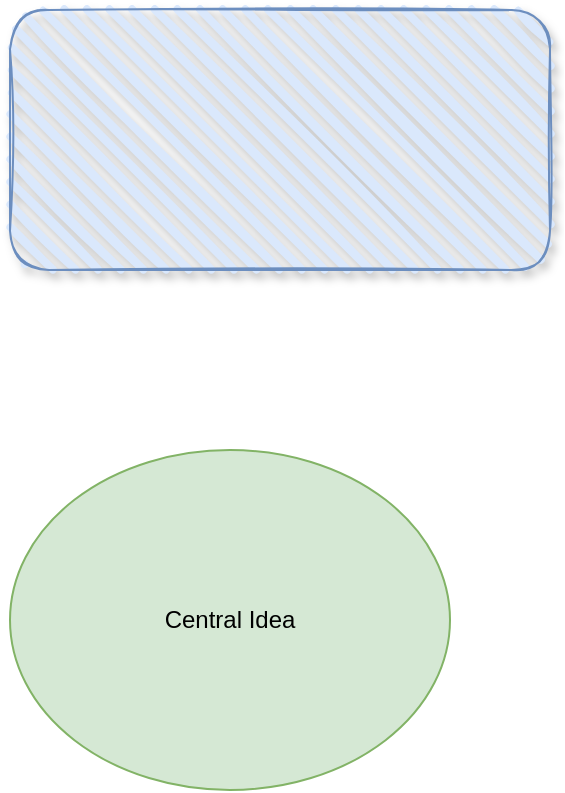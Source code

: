 <mxfile version="15.5.1" type="github">
  <diagram id="e5rf31nrLdsarutJT70x" name="第 1 页">
    <mxGraphModel dx="1298" dy="834" grid="1" gridSize="10" guides="1" tooltips="1" connect="1" arrows="1" fold="1" page="1" pageScale="1" pageWidth="827" pageHeight="1169" math="0" shadow="0">
      <root>
        <mxCell id="0" />
        <mxCell id="1" parent="0" />
        <mxCell id="zB4wCnBlTVRIQd7SPgiD-1" value="Central Idea" style="ellipse;whiteSpace=wrap;html=1;align=center;newEdgeStyle={&quot;edgeStyle&quot;:&quot;entityRelationEdgeStyle&quot;,&quot;startArrow&quot;:&quot;none&quot;,&quot;endArrow&quot;:&quot;none&quot;,&quot;segment&quot;:10,&quot;curved&quot;:1};treeFolding=1;treeMoving=1;shadow=0;sketch=0;fillColor=#d5e8d4;strokeColor=#82b366;" vertex="1" parent="1">
          <mxGeometry x="270" y="480" width="220" height="170" as="geometry" />
        </mxCell>
        <mxCell id="zB4wCnBlTVRIQd7SPgiD-2" value="" style="rounded=1;whiteSpace=wrap;html=1;strokeWidth=1;fillWeight=4;hachureGap=8;hachureAngle=45;fillColor=#dae8fc;sketch=1;shadow=1;glass=0;strokeColor=#6c8ebf;fillStyle=auto;" vertex="1" parent="1">
          <mxGeometry x="270" y="260" width="270" height="130" as="geometry" />
        </mxCell>
      </root>
    </mxGraphModel>
  </diagram>
</mxfile>
